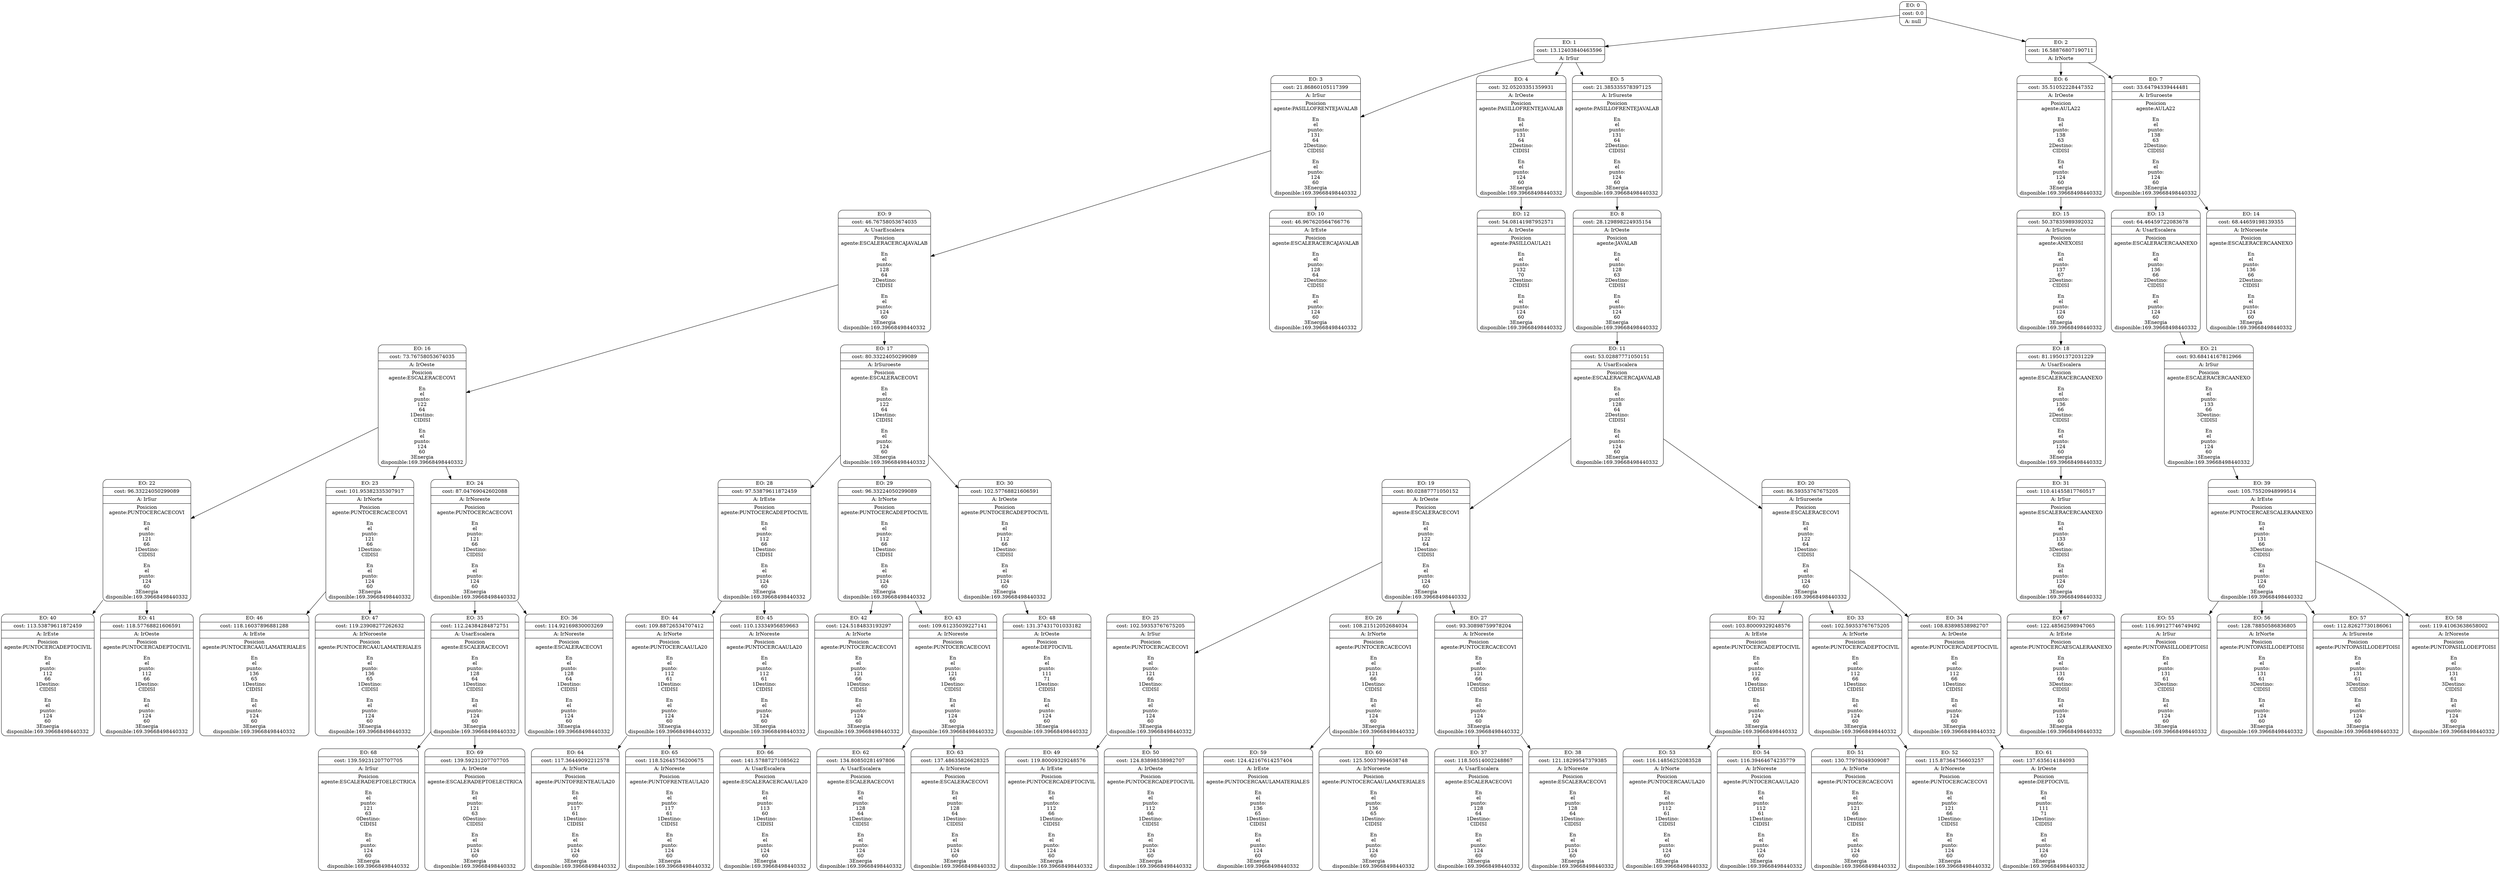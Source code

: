 digraph g {
node [shape = Mrecord];
nodo0[label="{EO: 0|cost: 0.0|A: null}"]
nodo1[label="{EO: 1|cost: 13.12403840463596|A: IrSur}"]
nodo3[label="{EO: 3|cost: 21.86860105117399|A: IrSur|Posicion\nagente:PASILLOFRENTEJAVALAB\n\nEn\nel\npunto:\n131\n64\n2
Destino:\nCIDISI\n\nEn\nel\npunto:\n124\n60\n3
Energia\ndisponible:169.39668498440332
}"]
nodo9[label="{EO: 9|cost: 46.76758053674035|A: UsarEscalera|Posicion\nagente:ESCALERACERCAJAVALAB\n\nEn\nel\npunto:\n128\n64\n2
Destino:\nCIDISI\n\nEn\nel\npunto:\n124\n60\n3
Energia\ndisponible:169.39668498440332
}"]
nodo16[label="{EO: 16|cost: 73.76758053674035|A: IrOeste|Posicion\nagente:ESCALERACECOVI\n\nEn\nel\npunto:\n122\n64\n1
Destino:\nCIDISI\n\nEn\nel\npunto:\n124\n60\n3
Energia\ndisponible:169.39668498440332
}"]
nodo22[label="{EO: 22|cost: 96.33224050299089|A: IrSur|Posicion\nagente:PUNTOCERCACECOVI\n\nEn\nel\npunto:\n121\n66\n1
Destino:\nCIDISI\n\nEn\nel\npunto:\n124\n60\n3
Energia\ndisponible:169.39668498440332
}"]
nodo40[label="{EO: 40|cost: 113.53879611872459|A: IrEste|Posicion\nagente:PUNTOCERCADEPTOCIVIL\n\nEn\nel\npunto:\n112\n66\n1
Destino:\nCIDISI\n\nEn\nel\npunto:\n124\n60\n3
Energia\ndisponible:169.39668498440332
}"]

nodo22 -> nodo40;
nodo41[label="{EO: 41|cost: 118.57768821606591|A: IrOeste|Posicion\nagente:PUNTOCERCADEPTOCIVIL\n\nEn\nel\npunto:\n112\n66\n1
Destino:\nCIDISI\n\nEn\nel\npunto:\n124\n60\n3
Energia\ndisponible:169.39668498440332
}"]

nodo22 -> nodo41;

nodo16 -> nodo22;
nodo23[label="{EO: 23|cost: 101.95382335307917|A: IrNorte|Posicion\nagente:PUNTOCERCACECOVI\n\nEn\nel\npunto:\n121\n66\n1
Destino:\nCIDISI\n\nEn\nel\npunto:\n124\n60\n3
Energia\ndisponible:169.39668498440332
}"]
nodo46[label="{EO: 46|cost: 118.16037896881288|A: IrEste|Posicion\nagente:PUNTOCERCAAULAMATERIALES\n\nEn\nel\npunto:\n136\n65\n1
Destino:\nCIDISI\n\nEn\nel\npunto:\n124\n60\n3
Energia\ndisponible:169.39668498440332
}"]

nodo23 -> nodo46;
nodo47[label="{EO: 47|cost: 119.23908277262632|A: IrNoroeste|Posicion\nagente:PUNTOCERCAAULAMATERIALES\n\nEn\nel\npunto:\n136\n65\n1
Destino:\nCIDISI\n\nEn\nel\npunto:\n124\n60\n3
Energia\ndisponible:169.39668498440332
}"]

nodo23 -> nodo47;

nodo16 -> nodo23;
nodo24[label="{EO: 24|cost: 87.04769042602088|A: IrNoreste|Posicion\nagente:PUNTOCERCACECOVI\n\nEn\nel\npunto:\n121\n66\n1
Destino:\nCIDISI\n\nEn\nel\npunto:\n124\n60\n3
Energia\ndisponible:169.39668498440332
}"]
nodo35[label="{EO: 35|cost: 112.24384284872751|A: UsarEscalera|Posicion\nagente:ESCALERACECOVI\n\nEn\nel\npunto:\n128\n64\n1
Destino:\nCIDISI\n\nEn\nel\npunto:\n124\n60\n3
Energia\ndisponible:169.39668498440332
}"]
nodo68[label="{EO: 68|cost: 139.59231207707705|A: IrSur|Posicion\nagente:ESCALERADEPTOELECTRICA\n\nEn\nel\npunto:\n121\n63\n0
Destino:\nCIDISI\n\nEn\nel\npunto:\n124\n60\n3
Energia\ndisponible:169.39668498440332
}"]

nodo35 -> nodo68;
nodo69[label="{EO: 69|cost: 139.59231207707705|A: IrOeste|Posicion\nagente:ESCALERADEPTOELECTRICA\n\nEn\nel\npunto:\n121\n63\n0
Destino:\nCIDISI\n\nEn\nel\npunto:\n124\n60\n3
Energia\ndisponible:169.39668498440332
}"]

nodo35 -> nodo69;

nodo24 -> nodo35;
nodo36[label="{EO: 36|cost: 114.92169830003269|A: IrNoreste|Posicion\nagente:ESCALERACECOVI\n\nEn\nel\npunto:\n128\n64\n1
Destino:\nCIDISI\n\nEn\nel\npunto:\n124\n60\n3
Energia\ndisponible:169.39668498440332
}"]

nodo24 -> nodo36;

nodo16 -> nodo24;

nodo9 -> nodo16;
nodo17[label="{EO: 17|cost: 80.33224050299089|A: IrSuroeste|Posicion\nagente:ESCALERACECOVI\n\nEn\nel\npunto:\n122\n64\n1
Destino:\nCIDISI\n\nEn\nel\npunto:\n124\n60\n3
Energia\ndisponible:169.39668498440332
}"]
nodo28[label="{EO: 28|cost: 97.53879611872459|A: IrEste|Posicion\nagente:PUNTOCERCADEPTOCIVIL\n\nEn\nel\npunto:\n112\n66\n1
Destino:\nCIDISI\n\nEn\nel\npunto:\n124\n60\n3
Energia\ndisponible:169.39668498440332
}"]
nodo44[label="{EO: 44|cost: 109.88726534707412|A: IrNorte|Posicion\nagente:PUNTOCERCAAULA20\n\nEn\nel\npunto:\n112\n61\n1
Destino:\nCIDISI\n\nEn\nel\npunto:\n124\n60\n3
Energia\ndisponible:169.39668498440332
}"]
nodo64[label="{EO: 64|cost: 117.36449092212578|A: IrNorte|Posicion\nagente:PUNTOFRENTEAULA20\n\nEn\nel\npunto:\n117\n61\n1
Destino:\nCIDISI\n\nEn\nel\npunto:\n124\n60\n3
Energia\ndisponible:169.39668498440332
}"]

nodo44 -> nodo64;
nodo65[label="{EO: 65|cost: 118.52645756200675|A: IrNoreste|Posicion\nagente:PUNTOFRENTEAULA20\n\nEn\nel\npunto:\n117\n61\n1
Destino:\nCIDISI\n\nEn\nel\npunto:\n124\n60\n3
Energia\ndisponible:169.39668498440332
}"]

nodo44 -> nodo65;

nodo28 -> nodo44;
nodo45[label="{EO: 45|cost: 110.13334956859663|A: IrNoreste|Posicion\nagente:PUNTOCERCAAULA20\n\nEn\nel\npunto:\n112\n61\n1
Destino:\nCIDISI\n\nEn\nel\npunto:\n124\n60\n3
Energia\ndisponible:169.39668498440332
}"]
nodo66[label="{EO: 66|cost: 141.57887271085622|A: UsarEscalera|Posicion\nagente:ESCALERACERCAAULA20\n\nEn\nel\npunto:\n113\n60\n1
Destino:\nCIDISI\n\nEn\nel\npunto:\n124\n60\n3
Energia\ndisponible:169.39668498440332
}"]

nodo45 -> nodo66;

nodo28 -> nodo45;

nodo17 -> nodo28;
nodo29[label="{EO: 29|cost: 96.33224050299089|A: IrNorte|Posicion\nagente:PUNTOCERCADEPTOCIVIL\n\nEn\nel\npunto:\n112\n66\n1
Destino:\nCIDISI\n\nEn\nel\npunto:\n124\n60\n3
Energia\ndisponible:169.39668498440332
}"]
nodo42[label="{EO: 42|cost: 124.5184833193297|A: IrNorte|Posicion\nagente:PUNTOCERCACECOVI\n\nEn\nel\npunto:\n121\n66\n1
Destino:\nCIDISI\n\nEn\nel\npunto:\n124\n60\n3
Energia\ndisponible:169.39668498440332
}"]

nodo29 -> nodo42;
nodo43[label="{EO: 43|cost: 109.61235039227141|A: IrNoreste|Posicion\nagente:PUNTOCERCACECOVI\n\nEn\nel\npunto:\n121\n66\n1
Destino:\nCIDISI\n\nEn\nel\npunto:\n124\n60\n3
Energia\ndisponible:169.39668498440332
}"]
nodo62[label="{EO: 62|cost: 134.80850281497806|A: UsarEscalera|Posicion\nagente:ESCALERACECOVI\n\nEn\nel\npunto:\n128\n64\n1
Destino:\nCIDISI\n\nEn\nel\npunto:\n124\n60\n3
Energia\ndisponible:169.39668498440332
}"]

nodo43 -> nodo62;
nodo63[label="{EO: 63|cost: 137.48635826628325|A: IrNoreste|Posicion\nagente:ESCALERACECOVI\n\nEn\nel\npunto:\n128\n64\n1
Destino:\nCIDISI\n\nEn\nel\npunto:\n124\n60\n3
Energia\ndisponible:169.39668498440332
}"]

nodo43 -> nodo63;

nodo29 -> nodo43;

nodo17 -> nodo29;
nodo30[label="{EO: 30|cost: 102.57768821606591|A: IrOeste|Posicion\nagente:PUNTOCERCADEPTOCIVIL\n\nEn\nel\npunto:\n112\n66\n1
Destino:\nCIDISI\n\nEn\nel\npunto:\n124\n60\n3
Energia\ndisponible:169.39668498440332
}"]
nodo48[label="{EO: 48|cost: 131.37431701033182|A: IrOeste|Posicion\nagente:DEPTOCIVIL\n\nEn\nel\npunto:\n111\n71\n1
Destino:\nCIDISI\n\nEn\nel\npunto:\n124\n60\n3
Energia\ndisponible:169.39668498440332
}"]

nodo30 -> nodo48;

nodo17 -> nodo30;

nodo9 -> nodo17;

nodo3 -> nodo9;
nodo10[label="{EO: 10|cost: 46.967620564766776|A: IrEste|Posicion\nagente:ESCALERACERCAJAVALAB\n\nEn\nel\npunto:\n128\n64\n2
Destino:\nCIDISI\n\nEn\nel\npunto:\n124\n60\n3
Energia\ndisponible:169.39668498440332
}"]

nodo3 -> nodo10;

nodo1 -> nodo3;
nodo4[label="{EO: 4|cost: 32.05203351359931|A: IrOeste|Posicion\nagente:PASILLOFRENTEJAVALAB\n\nEn\nel\npunto:\n131\n64\n2
Destino:\nCIDISI\n\nEn\nel\npunto:\n124\n60\n3
Energia\ndisponible:169.39668498440332
}"]
nodo12[label="{EO: 12|cost: 54.08141987952571|A: IrOeste|Posicion\nagente:PASILLOAULA21\n\nEn\nel\npunto:\n132\n70\n2
Destino:\nCIDISI\n\nEn\nel\npunto:\n124\n60\n3
Energia\ndisponible:169.39668498440332
}"]

nodo4 -> nodo12;

nodo1 -> nodo4;
nodo5[label="{EO: 5|cost: 21.385335578397125|A: IrSureste|Posicion\nagente:PASILLOFRENTEJAVALAB\n\nEn\nel\npunto:\n131\n64\n2
Destino:\nCIDISI\n\nEn\nel\npunto:\n124\n60\n3
Energia\ndisponible:169.39668498440332
}"]
nodo8[label="{EO: 8|cost: 28.129898224935154|A: IrOeste|Posicion\nagente:JAVALAB\n\nEn\nel\npunto:\n128\n63\n2
Destino:\nCIDISI\n\nEn\nel\npunto:\n124\n60\n3
Energia\ndisponible:169.39668498440332
}"]
nodo11[label="{EO: 11|cost: 53.02887771050151|A: UsarEscalera|Posicion\nagente:ESCALERACERCAJAVALAB\n\nEn\nel\npunto:\n128\n64\n2
Destino:\nCIDISI\n\nEn\nel\npunto:\n124\n60\n3
Energia\ndisponible:169.39668498440332
}"]
nodo19[label="{EO: 19|cost: 80.02887771050152|A: IrOeste|Posicion\nagente:ESCALERACECOVI\n\nEn\nel\npunto:\n122\n64\n1
Destino:\nCIDISI\n\nEn\nel\npunto:\n124\n60\n3
Energia\ndisponible:169.39668498440332
}"]
nodo25[label="{EO: 25|cost: 102.59353767675205|A: IrSur|Posicion\nagente:PUNTOCERCACECOVI\n\nEn\nel\npunto:\n121\n66\n1
Destino:\nCIDISI\n\nEn\nel\npunto:\n124\n60\n3
Energia\ndisponible:169.39668498440332
}"]
nodo49[label="{EO: 49|cost: 119.80009329248576|A: IrEste|Posicion\nagente:PUNTOCERCADEPTOCIVIL\n\nEn\nel\npunto:\n112\n66\n1
Destino:\nCIDISI\n\nEn\nel\npunto:\n124\n60\n3
Energia\ndisponible:169.39668498440332
}"]

nodo25 -> nodo49;
nodo50[label="{EO: 50|cost: 124.83898538982707|A: IrOeste|Posicion\nagente:PUNTOCERCADEPTOCIVIL\n\nEn\nel\npunto:\n112\n66\n1
Destino:\nCIDISI\n\nEn\nel\npunto:\n124\n60\n3
Energia\ndisponible:169.39668498440332
}"]

nodo25 -> nodo50;

nodo19 -> nodo25;
nodo26[label="{EO: 26|cost: 108.21512052684034|A: IrNorte|Posicion\nagente:PUNTOCERCACECOVI\n\nEn\nel\npunto:\n121\n66\n1
Destino:\nCIDISI\n\nEn\nel\npunto:\n124\n60\n3
Energia\ndisponible:169.39668498440332
}"]
nodo59[label="{EO: 59|cost: 124.42167614257404|A: IrEste|Posicion\nagente:PUNTOCERCAAULAMATERIALES\n\nEn\nel\npunto:\n136\n65\n1
Destino:\nCIDISI\n\nEn\nel\npunto:\n124\n60\n3
Energia\ndisponible:169.39668498440332
}"]

nodo26 -> nodo59;
nodo60[label="{EO: 60|cost: 125.50037994638748|A: IrNoroeste|Posicion\nagente:PUNTOCERCAAULAMATERIALES\n\nEn\nel\npunto:\n136\n65\n1
Destino:\nCIDISI\n\nEn\nel\npunto:\n124\n60\n3
Energia\ndisponible:169.39668498440332
}"]

nodo26 -> nodo60;

nodo19 -> nodo26;
nodo27[label="{EO: 27|cost: 93.30898759978204|A: IrNoreste|Posicion\nagente:PUNTOCERCACECOVI\n\nEn\nel\npunto:\n121\n66\n1
Destino:\nCIDISI\n\nEn\nel\npunto:\n124\n60\n3
Energia\ndisponible:169.39668498440332
}"]
nodo37[label="{EO: 37|cost: 118.50514002248867|A: UsarEscalera|Posicion\nagente:ESCALERACECOVI\n\nEn\nel\npunto:\n128\n64\n1
Destino:\nCIDISI\n\nEn\nel\npunto:\n124\n60\n3
Energia\ndisponible:169.39668498440332
}"]

nodo27 -> nodo37;
nodo38[label="{EO: 38|cost: 121.18299547379385|A: IrNoreste|Posicion\nagente:ESCALERACECOVI\n\nEn\nel\npunto:\n128\n64\n1
Destino:\nCIDISI\n\nEn\nel\npunto:\n124\n60\n3
Energia\ndisponible:169.39668498440332
}"]

nodo27 -> nodo38;

nodo19 -> nodo27;

nodo11 -> nodo19;
nodo20[label="{EO: 20|cost: 86.59353767675205|A: IrSuroeste|Posicion\nagente:ESCALERACECOVI\n\nEn\nel\npunto:\n122\n64\n1
Destino:\nCIDISI\n\nEn\nel\npunto:\n124\n60\n3
Energia\ndisponible:169.39668498440332
}"]
nodo32[label="{EO: 32|cost: 103.80009329248576|A: IrEste|Posicion\nagente:PUNTOCERCADEPTOCIVIL\n\nEn\nel\npunto:\n112\n66\n1
Destino:\nCIDISI\n\nEn\nel\npunto:\n124\n60\n3
Energia\ndisponible:169.39668498440332
}"]
nodo53[label="{EO: 53|cost: 116.14856252083528|A: IrNorte|Posicion\nagente:PUNTOCERCAAULA20\n\nEn\nel\npunto:\n112\n61\n1
Destino:\nCIDISI\n\nEn\nel\npunto:\n124\n60\n3
Energia\ndisponible:169.39668498440332
}"]

nodo32 -> nodo53;
nodo54[label="{EO: 54|cost: 116.39464674235779|A: IrNoreste|Posicion\nagente:PUNTOCERCAAULA20\n\nEn\nel\npunto:\n112\n61\n1
Destino:\nCIDISI\n\nEn\nel\npunto:\n124\n60\n3
Energia\ndisponible:169.39668498440332
}"]

nodo32 -> nodo54;

nodo20 -> nodo32;
nodo33[label="{EO: 33|cost: 102.59353767675205|A: IrNorte|Posicion\nagente:PUNTOCERCADEPTOCIVIL\n\nEn\nel\npunto:\n112\n66\n1
Destino:\nCIDISI\n\nEn\nel\npunto:\n124\n60\n3
Energia\ndisponible:169.39668498440332
}"]
nodo51[label="{EO: 51|cost: 130.77978049309087|A: IrNorte|Posicion\nagente:PUNTOCERCACECOVI\n\nEn\nel\npunto:\n121\n66\n1
Destino:\nCIDISI\n\nEn\nel\npunto:\n124\n60\n3
Energia\ndisponible:169.39668498440332
}"]

nodo33 -> nodo51;
nodo52[label="{EO: 52|cost: 115.87364756603257|A: IrNoreste|Posicion\nagente:PUNTOCERCACECOVI\n\nEn\nel\npunto:\n121\n66\n1
Destino:\nCIDISI\n\nEn\nel\npunto:\n124\n60\n3
Energia\ndisponible:169.39668498440332
}"]

nodo33 -> nodo52;

nodo20 -> nodo33;
nodo34[label="{EO: 34|cost: 108.83898538982707|A: IrOeste|Posicion\nagente:PUNTOCERCADEPTOCIVIL\n\nEn\nel\npunto:\n112\n66\n1
Destino:\nCIDISI\n\nEn\nel\npunto:\n124\n60\n3
Energia\ndisponible:169.39668498440332
}"]
nodo61[label="{EO: 61|cost: 137.635614184093|A: IrOeste|Posicion\nagente:DEPTOCIVIL\n\nEn\nel\npunto:\n111\n71\n1
Destino:\nCIDISI\n\nEn\nel\npunto:\n124\n60\n3
Energia\ndisponible:169.39668498440332
}"]

nodo34 -> nodo61;

nodo20 -> nodo34;

nodo11 -> nodo20;

nodo8 -> nodo11;

nodo5 -> nodo8;

nodo1 -> nodo5;

nodo0 -> nodo1;
nodo2[label="{EO: 2|cost: 16.58876807190711|A: IrNorte}"]
nodo6[label="{EO: 6|cost: 35.51052228447352|A: IrOeste|Posicion\nagente:AULA22\n\nEn\nel\npunto:\n138\n63\n2
Destino:\nCIDISI\n\nEn\nel\npunto:\n124\n60\n3
Energia\ndisponible:169.39668498440332
}"]
nodo15[label="{EO: 15|cost: 50.37835989392032|A: IrSureste|Posicion\nagente:ANEXOISI\n\nEn\nel\npunto:\n137\n67\n2
Destino:\nCIDISI\n\nEn\nel\npunto:\n124\n60\n3
Energia\ndisponible:169.39668498440332
}"]
nodo18[label="{EO: 18|cost: 81.19501372031229|A: UsarEscalera|Posicion\nagente:ESCALERACERCAANEXO\n\nEn\nel\npunto:\n136\n66\n2
Destino:\nCIDISI\n\nEn\nel\npunto:\n124\n60\n3
Energia\ndisponible:169.39668498440332
}"]
nodo31[label="{EO: 31|cost: 110.41455817760517|A: IrSur|Posicion\nagente:ESCALERACERCAANEXO\n\nEn\nel\npunto:\n133\n66\n3
Destino:\nCIDISI\n\nEn\nel\npunto:\n124\n60\n3
Energia\ndisponible:169.39668498440332
}"]
nodo67[label="{EO: 67|cost: 122.48562598947065|A: IrEste|Posicion\nagente:PUNTOCERCAESCALERAANEXO\n\nEn\nel\npunto:\n131\n66\n3
Destino:\nCIDISI\n\nEn\nel\npunto:\n124\n60\n3
Energia\ndisponible:169.39668498440332
}"]

nodo31 -> nodo67;

nodo18 -> nodo31;

nodo15 -> nodo18;

nodo6 -> nodo15;

nodo2 -> nodo6;
nodo7[label="{EO: 7|cost: 33.64794339444481|A: IrSuroeste|Posicion\nagente:AULA22\n\nEn\nel\npunto:\n138\n63\n2
Destino:\nCIDISI\n\nEn\nel\npunto:\n124\n60\n3
Energia\ndisponible:169.39668498440332
}"]
nodo13[label="{EO: 13|cost: 64.46459722083678|A: UsarEscalera|Posicion\nagente:ESCALERACERCAANEXO\n\nEn\nel\npunto:\n136\n66\n2
Destino:\nCIDISI\n\nEn\nel\npunto:\n124\n60\n3
Energia\ndisponible:169.39668498440332
}"]
nodo21[label="{EO: 21|cost: 93.68414167812966|A: IrSur|Posicion\nagente:ESCALERACERCAANEXO\n\nEn\nel\npunto:\n133\n66\n3
Destino:\nCIDISI\n\nEn\nel\npunto:\n124\n60\n3
Energia\ndisponible:169.39668498440332
}"]
nodo39[label="{EO: 39|cost: 105.75520948999514|A: IrEste|Posicion\nagente:PUNTOCERCAESCALERAANEXO\n\nEn\nel\npunto:\n131\n66\n3
Destino:\nCIDISI\n\nEn\nel\npunto:\n124\n60\n3
Energia\ndisponible:169.39668498440332
}"]
nodo55[label="{EO: 55|cost: 116.99127746749492|A: IrSur|Posicion\nagente:PUNTOPASILLODEPTOISI\n\nEn\nel\npunto:\n131\n61\n3
Destino:\nCIDISI\n\nEn\nel\npunto:\n124\n60\n3
Energia\ndisponible:169.39668498440332
}"]

nodo39 -> nodo55;
nodo56[label="{EO: 56|cost: 128.78850586836805|A: IrNorte|Posicion\nagente:PUNTOPASILLODEPTOISI\n\nEn\nel\npunto:\n131\n61\n3
Destino:\nCIDISI\n\nEn\nel\npunto:\n124\n60\n3
Energia\ndisponible:169.39668498440332
}"]

nodo39 -> nodo56;
nodo57[label="{EO: 57|cost: 112.82627730186061|A: IrSureste|Posicion\nagente:PUNTOPASILLODEPTOISI\n\nEn\nel\npunto:\n131\n61\n3
Destino:\nCIDISI\n\nEn\nel\npunto:\n124\n60\n3
Energia\ndisponible:169.39668498440332
}"]

nodo39 -> nodo57;
nodo58[label="{EO: 58|cost: 119.41063638658002|A: IrNoreste|Posicion\nagente:PUNTOPASILLODEPTOISI\n\nEn\nel\npunto:\n131\n61\n3
Destino:\nCIDISI\n\nEn\nel\npunto:\n124\n60\n3
Energia\ndisponible:169.39668498440332
}"]

nodo39 -> nodo58;

nodo21 -> nodo39;

nodo13 -> nodo21;

nodo7 -> nodo13;
nodo14[label="{EO: 14|cost: 68.44659198139355|A: IrNoroeste|Posicion\nagente:ESCALERACERCAANEXO\n\nEn\nel\npunto:\n136\n66\n2
Destino:\nCIDISI\n\nEn\nel\npunto:\n124\n60\n3
Energia\ndisponible:169.39668498440332
}"]

nodo7 -> nodo14;

nodo2 -> nodo7;

nodo0 -> nodo2;


}